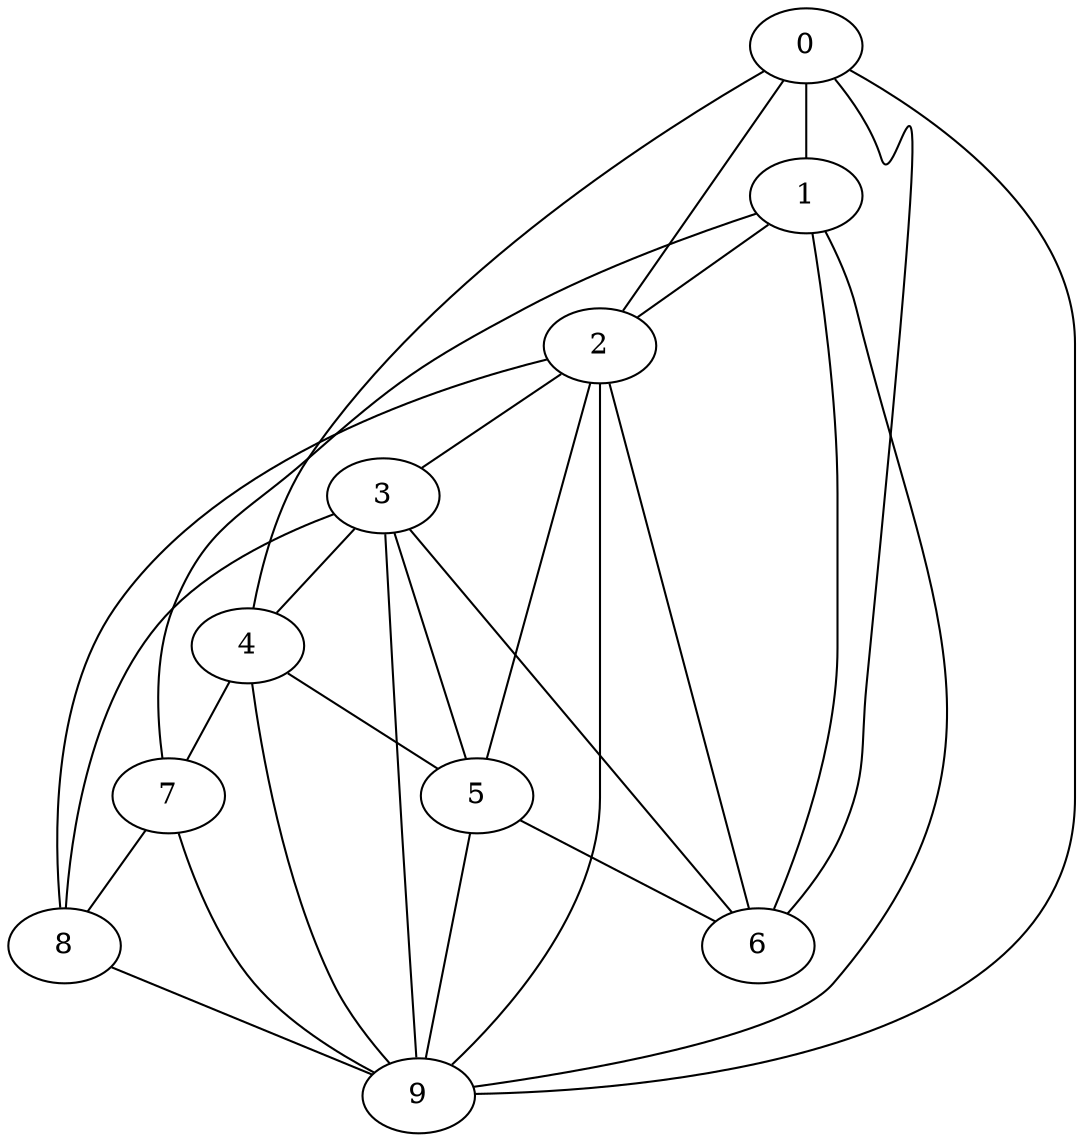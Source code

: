 graph {0 -- 1 
0 -- 2 
0 -- 4 
0 -- 6 
0 -- 9 
1 -- 2 
1 -- 6 
1 -- 7 
1 -- 9 
2 -- 3 
2 -- 5 
2 -- 6 
2 -- 8 
2 -- 9 
3 -- 4 
3 -- 5 
3 -- 6 
3 -- 8 
3 -- 9 
4 -- 5 
4 -- 7 
4 -- 9 
5 -- 6 
5 -- 9 
7 -- 8 
7 -- 9 
8 -- 9 
}
